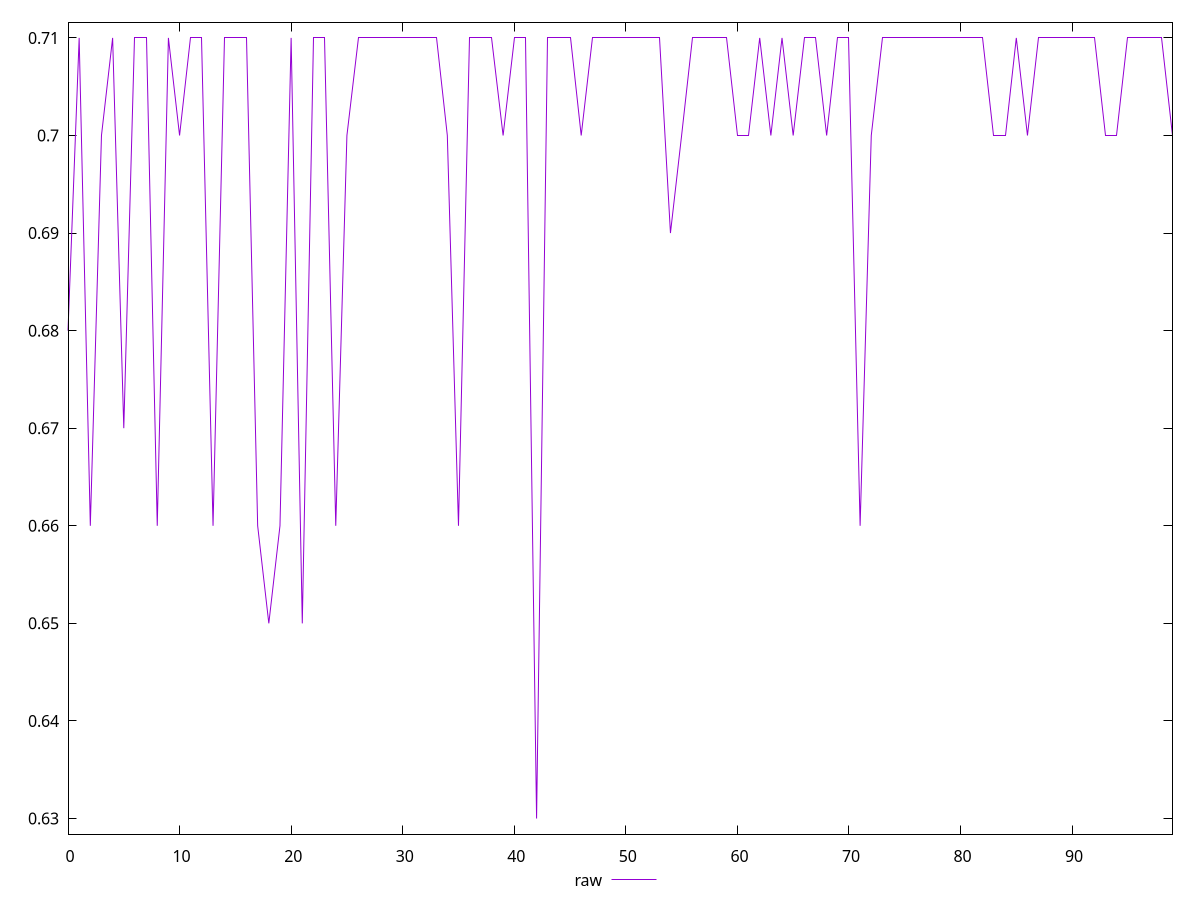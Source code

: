 reset

$raw <<EOF
0 0.68
1 0.71
2 0.66
3 0.7
4 0.71
5 0.67
6 0.71
7 0.71
8 0.66
9 0.71
10 0.7
11 0.71
12 0.71
13 0.66
14 0.71
15 0.71
16 0.71
17 0.66
18 0.65
19 0.66
20 0.71
21 0.65
22 0.71
23 0.71
24 0.66
25 0.7
26 0.71
27 0.71
28 0.71
29 0.71
30 0.71
31 0.71
32 0.71
33 0.71
34 0.7
35 0.66
36 0.71
37 0.71
38 0.71
39 0.7
40 0.71
41 0.71
42 0.63
43 0.71
44 0.71
45 0.71
46 0.7
47 0.71
48 0.71
49 0.71
50 0.71
51 0.71
52 0.71
53 0.71
54 0.69
55 0.7
56 0.71
57 0.71
58 0.71
59 0.71
60 0.7
61 0.7
62 0.71
63 0.7
64 0.71
65 0.7
66 0.71
67 0.71
68 0.7
69 0.71
70 0.71
71 0.66
72 0.7
73 0.71
74 0.71
75 0.71
76 0.71
77 0.71
78 0.71
79 0.71
80 0.71
81 0.71
82 0.71
83 0.7
84 0.7
85 0.71
86 0.7
87 0.71
88 0.71
89 0.71
90 0.71
91 0.71
92 0.71
93 0.7
94 0.7
95 0.71
96 0.71
97 0.71
98 0.71
99 0.7
EOF

set key outside below
set xrange [0:99]
set yrange [0.6284:0.7116]
set trange [0.6284:0.7116]
set terminal svg size 640, 500 enhanced background rgb 'white'
set output "report_00026_2021-02-22T21:38:55.199Z/meta/score/samples/pages+cached+noadtech+nomedia/raw/values.svg"

plot $raw title "raw" with line

reset
